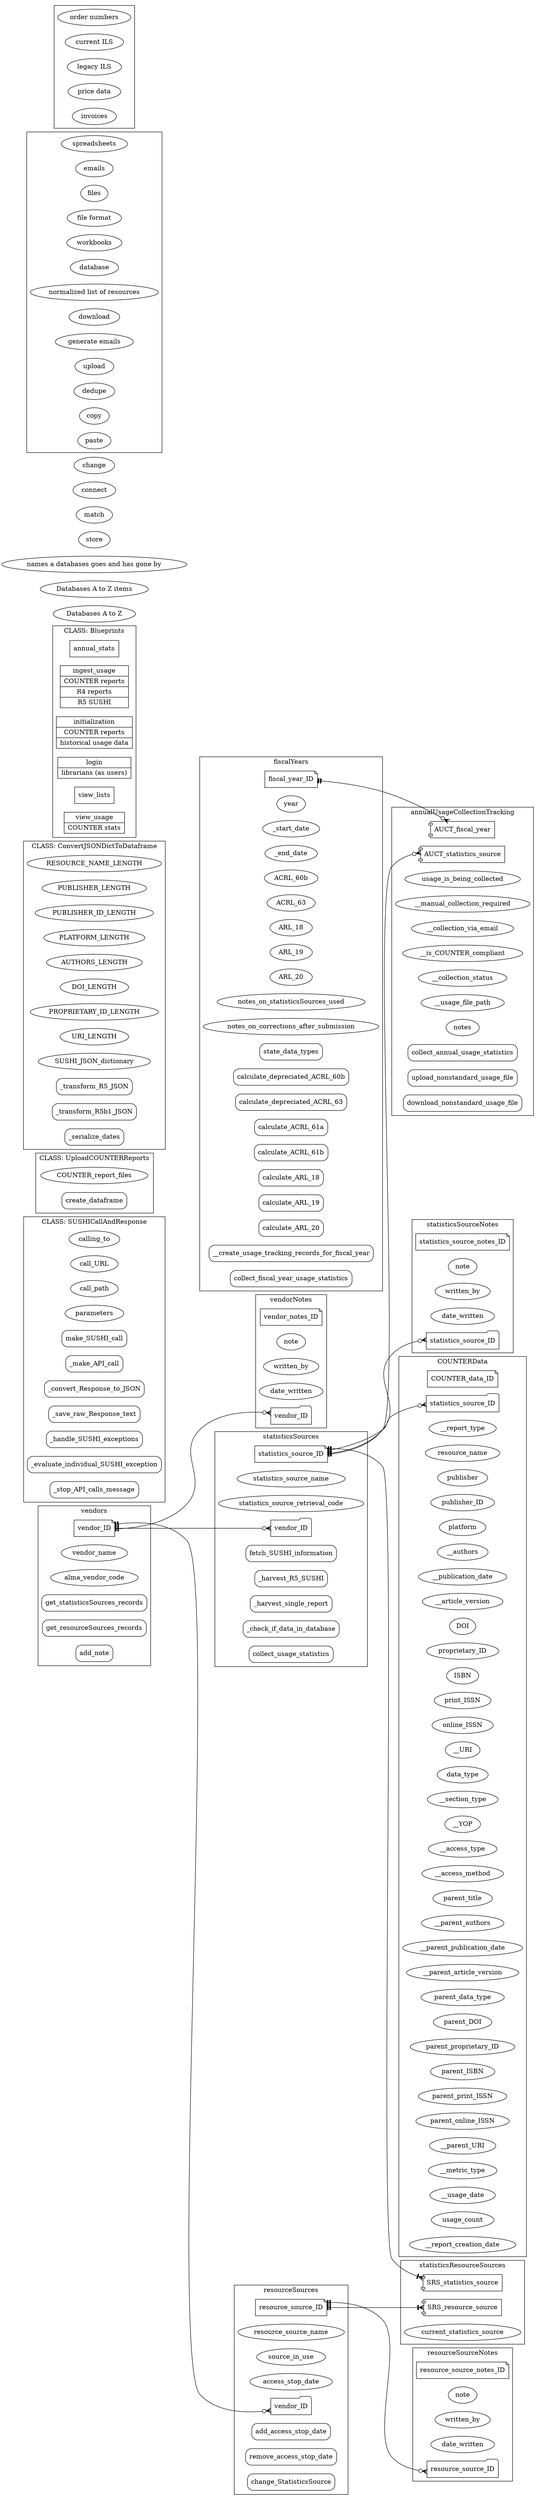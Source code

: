 digraph erd_and_classes {
    graph [rankdir = "LR"]
    /*
        ellipse = field/attribute
        note = PK
        folder = FK
        component = FK that makes up a composite PK
        Mrecord = methods

        Starting with two underscores means not from user stories
    */

    /* *** ESTABLISHED RELATIONS/CLASSES *** */


    subgraph cluster_fiscalYears {
        label="fiscalYears"

        // Attributes
        fiscal_year_ID [shape="note"]
        year
        _start_date // The FY start as date data type to go in SQL queries
        _end_date // The FY end as date data type to go in SQL queries
        // The submitted values are stored because vendors sometimes report issues with their stats collection, which require reharvesting
        ACRL_60b // Initial Circulation: Digital/Electronic
        ACRL_63 // E-Serials Usage: Digital/Electronic
        ARL_18 // Number of successful full-text article requests (journals)
        ARL_19 // Number of regular searches (databases)
        ARL_20 // Number of federated searches (databases)
        // Should the date when the numbers were collected be saved?
        notes_on_statisticsSources_used
        notes_on_corrections_after_submission // If a vendor issues a correction requiring reharvesting after numbers are submitted, should it be recorded here or on the page of the specific source being reharvested?

        // Methods
        // Should each number have its own method, or should all of them be calculated at the same time?
        state_data_types [shape="Mrecord"]
        calculate_depreciated_ACRL_60b [shape="Mrecord"]
        calculate_depreciated_ACRL_63 [shape="Mrecord"]
        calculate_ACRL_61a [shape="Mrecord"]
        calculate_ACRL_61b [shape="Mrecord"]
        calculate_ARL_18 [shape="Mrecord"]
        calculate_ARL_19 [shape="Mrecord"]
        calculate_ARL_20 [shape="Mrecord"]
        __create_usage_tracking_records_for_fiscal_year [shape="Mrecord"]
        collect_fiscal_year_usage_statistics [shape="Mrecord"]
    }


    subgraph cluster_vendors {
        label="vendors"

        //Attributes
        vendor_ID [shape="note"]
        vendor_name
        alma_vendor_code

        //Methods
        state_data_types [shape="Mrecord"]
        get_statisticsSources_records [shape="Mrecord"]
        get_resourceSources_records [shape="Mrecord"]
        add_note [shape="Mrecord"]
    }


    subgraph cluster_vendorNotes {
        label="vendorNotes"

        //Attributes
        vendor_notes_ID [shape="note"]
        note_in_vendorNotes [label="note"]
        written_by_in_vendorNotes [label="written_by"]
        date_written_in_vendorNotes [label="date_written"]
        vendor_ID_in_vendorNotes [
            label="vendor_ID"
            shape="folder"
        ]

        //Methods
        state_data_types [shape="Mrecord"]
    }


    subgraph cluster_statisticsSources {
        label="statisticsSources"

        // Attributes
        statistics_source_ID [shape="note"]
        statistics_source_name
        statistics_source_retrieval_code
        vendor_ID_in_statisticsSources [
            label="vendor_ID"
            shape="folder"
        ]

        // Methods
        state_data_types [shape="Mrecord"]
        fetch_SUSHI_information [shape="Mrecord"]
        _harvest_R5_SUSHI [shape="Mrecord"]
        _harvest_single_report [shape="Mrecord"]
        _check_if_data_in_database [shape="Mrecord"]
        collect_usage_statistics [shape="Mrecord"]
        add_note [shape="Mrecord"]
    }


    subgraph cluster_statisticsSourceNotes {
        label="statisticsSourceNotes"

        //Attributes
        statistics_source_notes_ID [shape="note"]
        note_in_statisticsSourceNotes [label="note"]
        written_by_in_statisticsSourceNotes [label="written_by"]
        date_written_in_statisticsSourceNotes [label="date_written"]
        statistics_source_ID_in_statisticsSourceNotes [
            label="statistics_source_ID"
            shape="folder"
        ]

        //Methods
        state_data_types [shape="Mrecord"]
    }


    subgraph cluster_resourceSources {
        label="resourceSources"

        // Attributes
        resource_source_ID [shape="note"]
        resource_source_name
        source_in_use
        access_stop_date
        vendor_ID_in_resourceSources [
            label="vendor_ID"
            shape="folder"
        ]

        // Methods
        state_data_types [shape="Mrecord"]
        add_access_stop_date [shape="Mrecord"]
        remove_access_stop_date [shape="Mrecord"]
        change_StatisticsSource [shape="Mrecord"]
        add_note [shape="Mrecord"]
    }


    subgraph cluster_resourceSourceNotes {
        label="resourceSourceNotes"

        //Attributes
        resource_source_notes_ID [shape="note"]
        note_in_resourceSourceNotes [label="note"]
        written_by_in_resourceSourceNotes [label="written_by"]
        date_written_in_resourceSourceNotes [label="date_written"]
        resource_source_ID_in_resourceSourceNotes [
            label="resource_source_ID"
            shape="folder"
        ]

        //Methods
        state_data_types [shape="Mrecord"]
    }


    subgraph cluster_statisticsResourceSources {
        label="statisticsResourceSources"

        // Attributes
        SRS_statistics_source [shape="component"]
        SRS_resource_source [shape="component"]
        current_statistics_source // This indicates if the given statistics source is the active source for the resourceSource's usage. Every resourceSource in use must have a current statisticsSource regardless of if usage is actually provided for the resourceSource because the current statisticsSource is how the intentional omission of resourceSources that don't provide usage is tracked.

        // Methods
        state_data_types [shape="Mrecord"]
    }


    subgraph cluster_annualUsageCollectionTracking {
        label="annualUsageCollectionTracking"

        // Attributes
        AUCT_statistics_source [shape="component"]
        AUCT_fiscal_year [shape="component"]
        usage_is_being_collected
        __manual_collection_required
        __collection_via_email
        __is_COUNTER_compliant
        __collection_status
        __usage_file_path
        notes

        // Methods
        state_data_types [shape="Mrecord"]
        collect_annual_usage_statistics [shape="Mrecord"]
        upload_nonstandard_usage_file [shape="Mrecord"]
        download_nonstandard_usage_file [shape="Mrecord"]
    }


    subgraph cluster_COUNTERData {
        label="COUNTERData"

        // Attributes
        COUNTER_data_ID [shape="note"]
        statistics_source_ID_in_COUNTERData [
            label="statistics_source_ID"
            shape="folder"
        ]
        __report_type
        resource_name
        publisher
        publisher_ID
        platform
        __authors
        __publication_date
        __article_version
        DOI
        proprietary_ID
        ISBN
        print_ISSN
        online_ISSN
        __URI
        data_type
        __section_type
        __YOP
        __access_type
        __access_method
        parent_title
        __parent_authors
        __parent_publication_date
        __parent_article_version
        parent_data_type
        parent_DOI
        parent_proprietary_ID
        parent_ISBN
        parent_print_ISSN
        parent_online_ISSN
        __parent_URI
        __metric_type
        __usage_date
        usage_count
        __report_creation_date

        // Methods
        state_data_types [shape="Mrecord"]
    }


    subgraph cluster_SUSHICallAndResponse {
        label="CLASS: SUSHICallAndResponse"

        // Attributes
        calling_to
        call_URL
        call_path
        parameters

        // Methods
        make_SUSHI_call [shape="Mrecord"]
        _make_API_call [shape="Mrecord"]
        _convert_Response_to_JSON [shape="Mrecord"]
        _save_raw_Response_text [shape="Mrecord"]
        _handle_SUSHI_exceptions [shape="Mrecord"]
        _evaluate_individual_SUSHI_exception [shape="Mrecord"]
        _stop_API_calls_message [shape="Mrecord"]
    }


    subgraph cluster_UploadCOUNTERReports {
        label="CLASS: UploadCOUNTERReports"

        // Attributes
        COUNTER_report_files

        // Methods
        create_dataframe [shape="Mrecord"]
    }


    subgraph cluster_ConvertJSONDictToDataframe {
        label="CLASS: ConvertJSONDictToDataframe"

        // Attributes
        RESOURCE_NAME_LENGTH
        PUBLISHER_LENGTH
        PUBLISHER_ID_LENGTH
        PLATFORM_LENGTH
        AUTHORS_LENGTH
        DOI_LENGTH
        PROPRIETARY_ID_LENGTH
        URI_LENGTH
        SUSHI_JSON_dictionary

        // Methods
        create_dataframe [shape="Mrecord"]
        _transform_R5_JSON [shape="Mrecord"]
        _transform_R5b1_JSON [shape="Mrecord"]
        _serialize_dates [shape="Mrecord"]
    }


    subgraph cluster_Blueprints {
        label="CLASS: Blueprints"

        annual_stats [
            shape="record"
            label="\N"
        ]
        ingest_usage [
            shape="record"
            label="\N|COUNTER reports|R4 reports|R5 SUSHI"
        ]
        initialization [
            shape="record"
            label="\N|COUNTER reports|historical usage data"
        ]
        login [
            shape="record"
            label="\N|librarians (as users)"
        ]
        view_lists [
            shape="record"
            label="\N"
        ]
        view_usage [
            shape="record"
            label="\N|COUNTER stats"
        ]
    }


    // RELATIONSHIPS (ordered by PK, then FK)
    /*
        Establish relationships from the PK (tail) to the FK (head)
        table --------(can connect to)---------[optionality]--(and)--[cardinality]-->other table
        arrowhead = how PK table can connect to FK table
        arrowtail = how FK table can connect to PK table

        teeodot = 0..1 (unique but optional)
        crowodot = 0..N (optional, not unique)
        teetee = 1..1 (exactly one)
        crowtee = 1..N (neither optional nor unique)
    */

    fiscal_year_ID -> AUCT_fiscal_year [
        dir="both"
        arrowhead="crowodot"
        arrowtail="teetee"
    ]


    vendor_ID -> vendor_ID_in_vendorNotes [
        dir="both"
        arrowhead="crowodot"
        arrowtail="teetee"
    ]


    vendor_ID -> vendor_ID_in_statisticsSources [
        dir="both"
        arrowhead="crowodot" // Want the option to have a vendor without a statistics source
        arrowtail="teetee"
    ]


    vendor_ID -> vendor_ID_in_resourceSources [
        dir="both"
        arrowhead="crowodot" // Want the option to have a vendor without a statistics source
        arrowtail="teetee"
    ]


    statistics_source_ID -> statistics_source_ID_in_statisticsSourceNotes [
        dir="both"
        arrowhead="crowodot"
        arrowtail="teetee"
    ]


    statistics_source_ID -> SRS_statistics_source [
        dir="both"
        arrowhead="crowtee"
        arrowtail="teetee"
    ]


    statistics_source_ID -> AUCT_statistics_source [
        dir="both"
        arrowhead="crowodot" // Since sources don't need to be connected to a collection year, they can be added as they arise, rather than needing to wait for the first round of collections in which they'll be included
        arrowtail="teetee"
    ]


    statistics_source_ID -> statistics_source_ID_in_COUNTERData [
        dir="both"
        arrowhead="crowodot"
        arrowtail="teetee"
    ]


    resource_source_ID -> SRS_resource_source [
        dir="both"
        arrowhead="crowtee"
        arrowtail="teetee"
    ]


    resource_source_ID -> resource_source_ID_in_resourceSourceNotes [
        dir="both"
        arrowhead="crowodot"
        arrowtail="teetee"
    ]


    /* *** OBJECTS TO BE ORGANIZED *** */

    // Nouns: Classes or Attributes
    "Databases A to Z"
    "Databases A to Z items"
    "names a databases goes and has gone by"
    /* Do these need to be kept?
        reference
        location
        databases
        aggregator
        initial database data
        unique resource list
    */

    //Verbs: Methods
    store
    match
    connect
    change

    subgraph cluster_Technical_Terms {
        // Nouns: Classes or Attributes
        spreadsheets
        emails
        files
        "file format"
        workbooks
        database
        "normalized list of resources"
        // Verbs: Methods
        download
        "generate emails"
        upload
        dedupe
        copy
        paste
    }

    subgraph cluster_Acquisitions_Terms {
        // Nouns: Classes or Attributes
        "order numbers"
        "current ILS"
        "legacy ILS"
        "price data"
        invoices
        // Verbs: Methods
    }
}